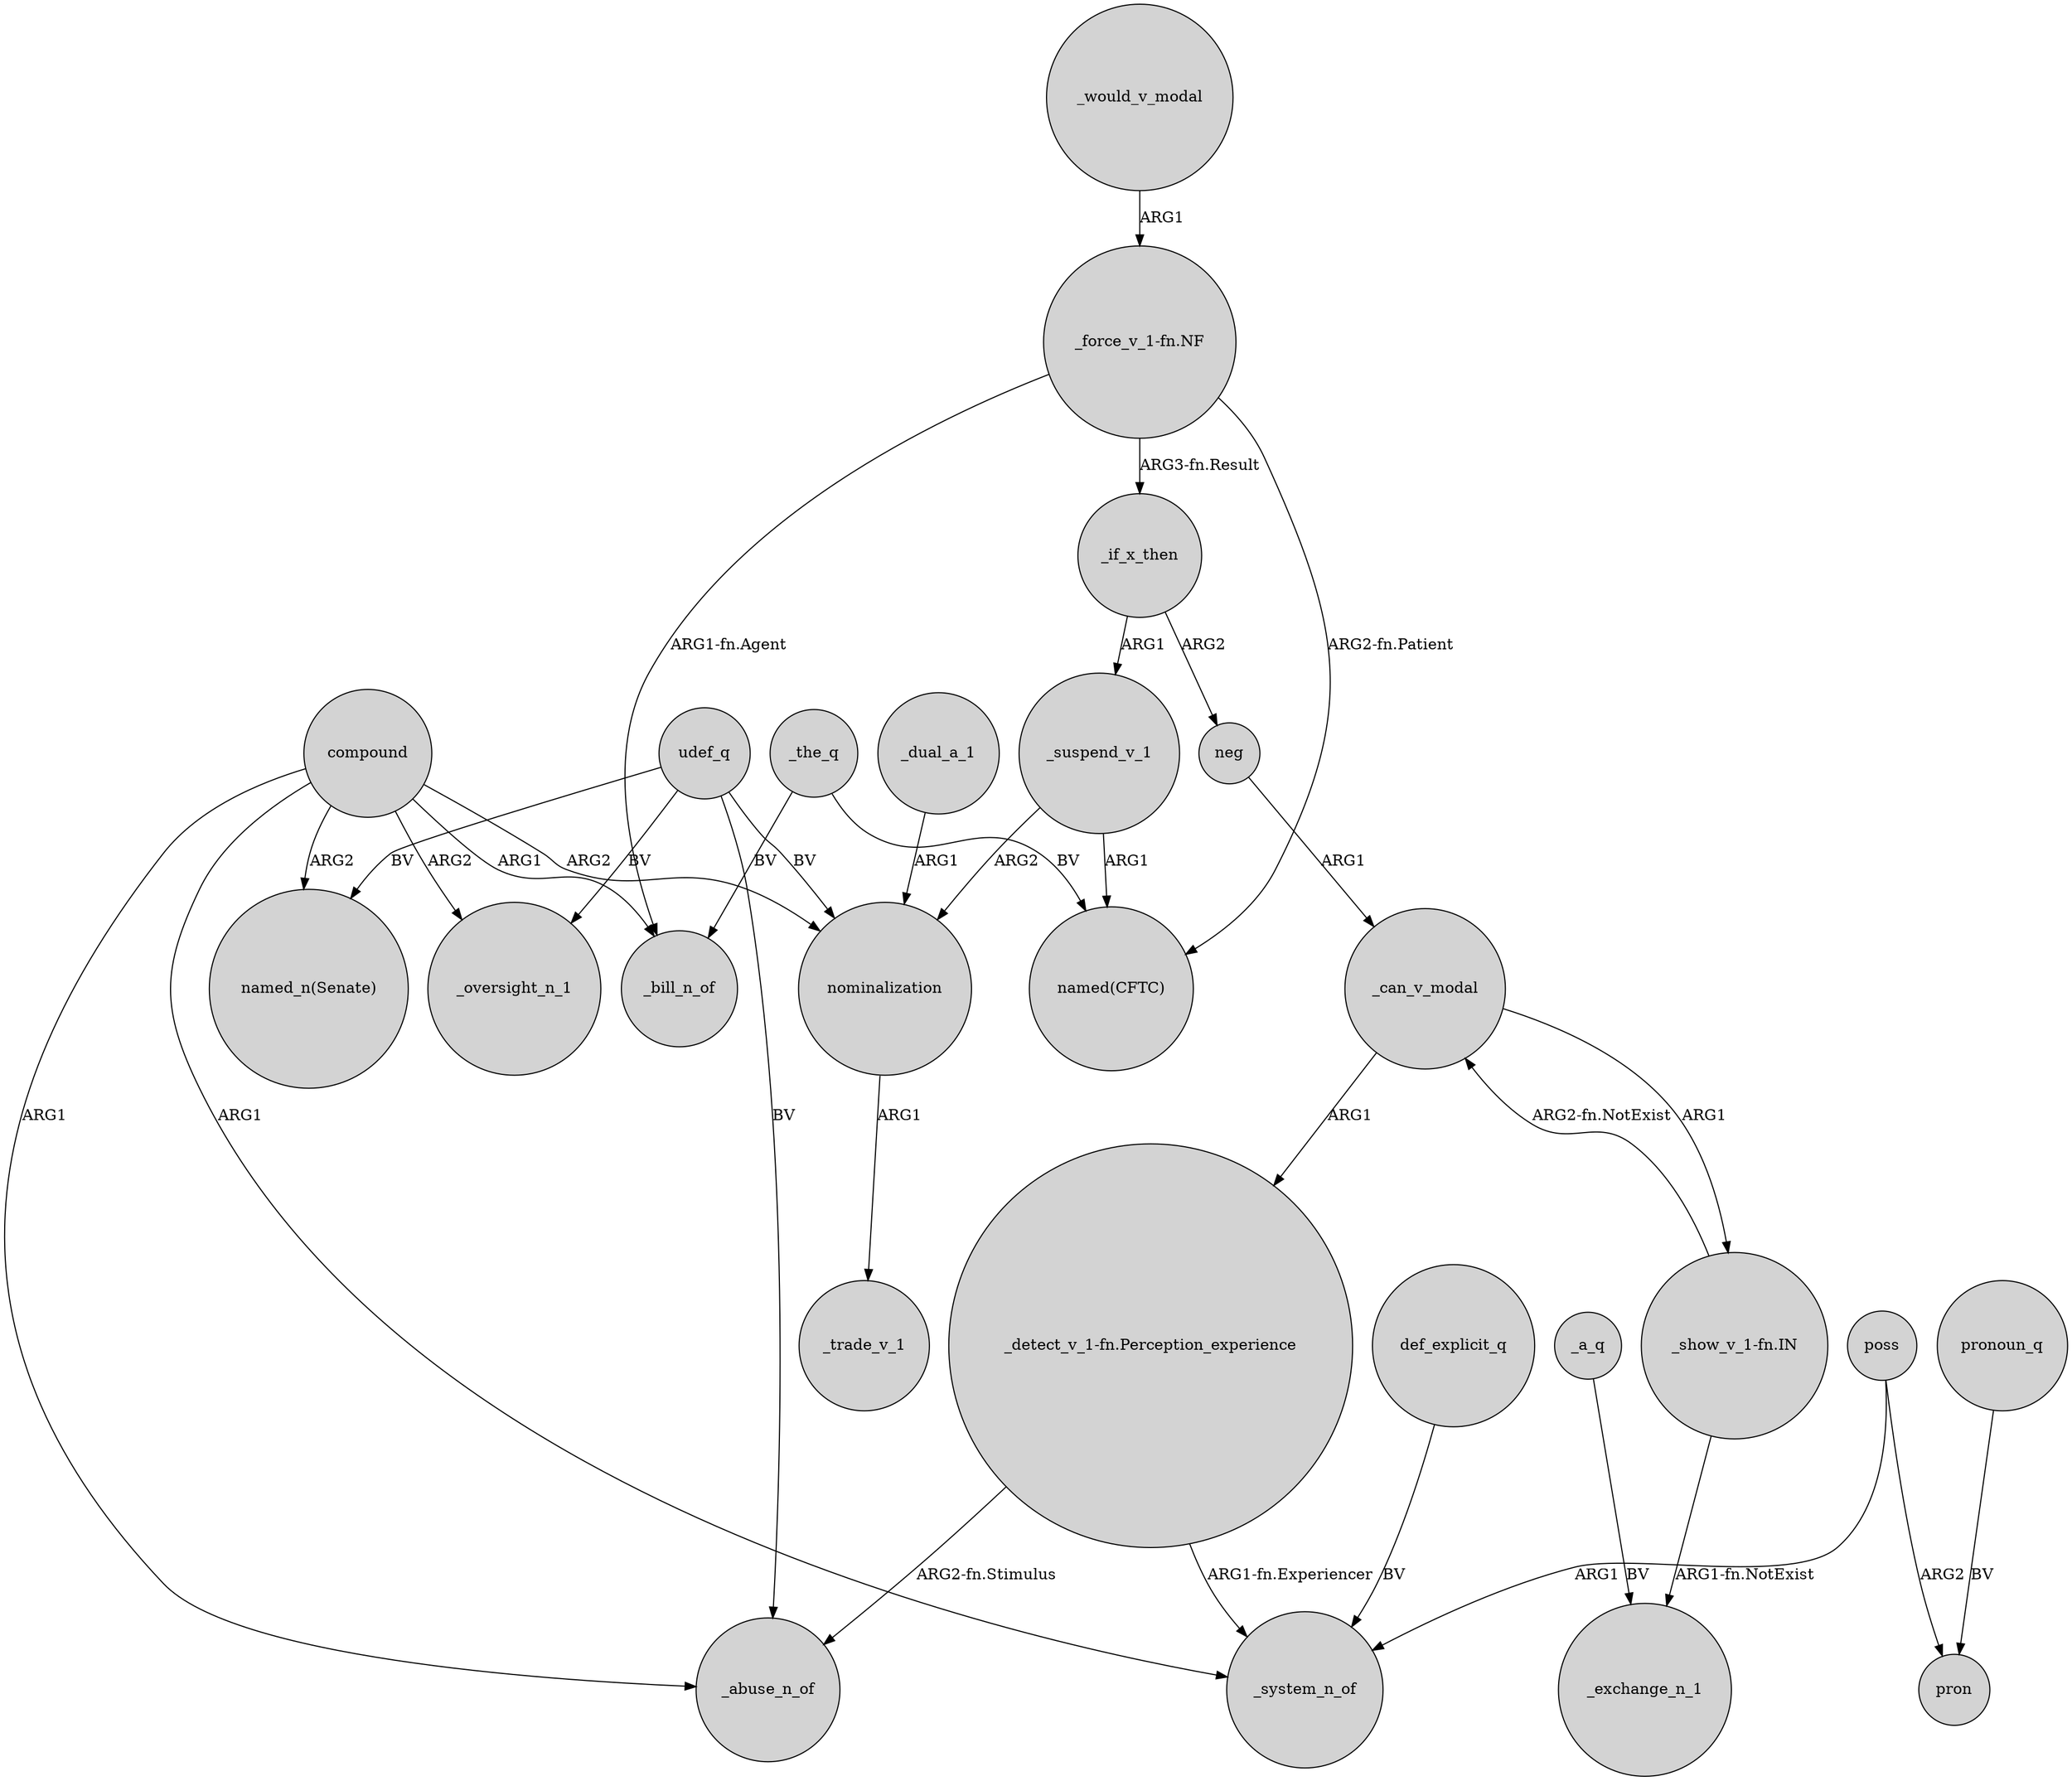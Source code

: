 digraph {
	node [shape=circle style=filled]
	_the_q -> _bill_n_of [label=BV]
	_if_x_then -> _suspend_v_1 [label=ARG1]
	compound -> _bill_n_of [label=ARG1]
	_the_q -> "named(CFTC)" [label=BV]
	poss -> pron [label=ARG2]
	compound -> _oversight_n_1 [label=ARG2]
	compound -> _system_n_of [label=ARG1]
	"_show_v_1-fn.IN" -> _exchange_n_1 [label="ARG1-fn.NotExist"]
	"_show_v_1-fn.IN" -> _can_v_modal [label="ARG2-fn.NotExist"]
	"_detect_v_1-fn.Perception_experience" -> _system_n_of [label="ARG1-fn.Experiencer"]
	"_detect_v_1-fn.Perception_experience" -> _abuse_n_of [label="ARG2-fn.Stimulus"]
	udef_q -> _oversight_n_1 [label=BV]
	poss -> _system_n_of [label=ARG1]
	_a_q -> _exchange_n_1 [label=BV]
	"_force_v_1-fn.NF" -> "named(CFTC)" [label="ARG2-fn.Patient"]
	def_explicit_q -> _system_n_of [label=BV]
	compound -> nominalization [label=ARG2]
	_suspend_v_1 -> "named(CFTC)" [label=ARG1]
	nominalization -> _trade_v_1 [label=ARG1]
	_can_v_modal -> "_show_v_1-fn.IN" [label=ARG1]
	_if_x_then -> neg [label=ARG2]
	pronoun_q -> pron [label=BV]
	_can_v_modal -> "_detect_v_1-fn.Perception_experience" [label=ARG1]
	"_force_v_1-fn.NF" -> _bill_n_of [label="ARG1-fn.Agent"]
	_would_v_modal -> "_force_v_1-fn.NF" [label=ARG1]
	_suspend_v_1 -> nominalization [label=ARG2]
	compound -> "named_n(Senate)" [label=ARG2]
	udef_q -> nominalization [label=BV]
	udef_q -> "named_n(Senate)" [label=BV]
	udef_q -> _abuse_n_of [label=BV]
	_dual_a_1 -> nominalization [label=ARG1]
	compound -> _abuse_n_of [label=ARG1]
	"_force_v_1-fn.NF" -> _if_x_then [label="ARG3-fn.Result"]
	neg -> _can_v_modal [label=ARG1]
}
